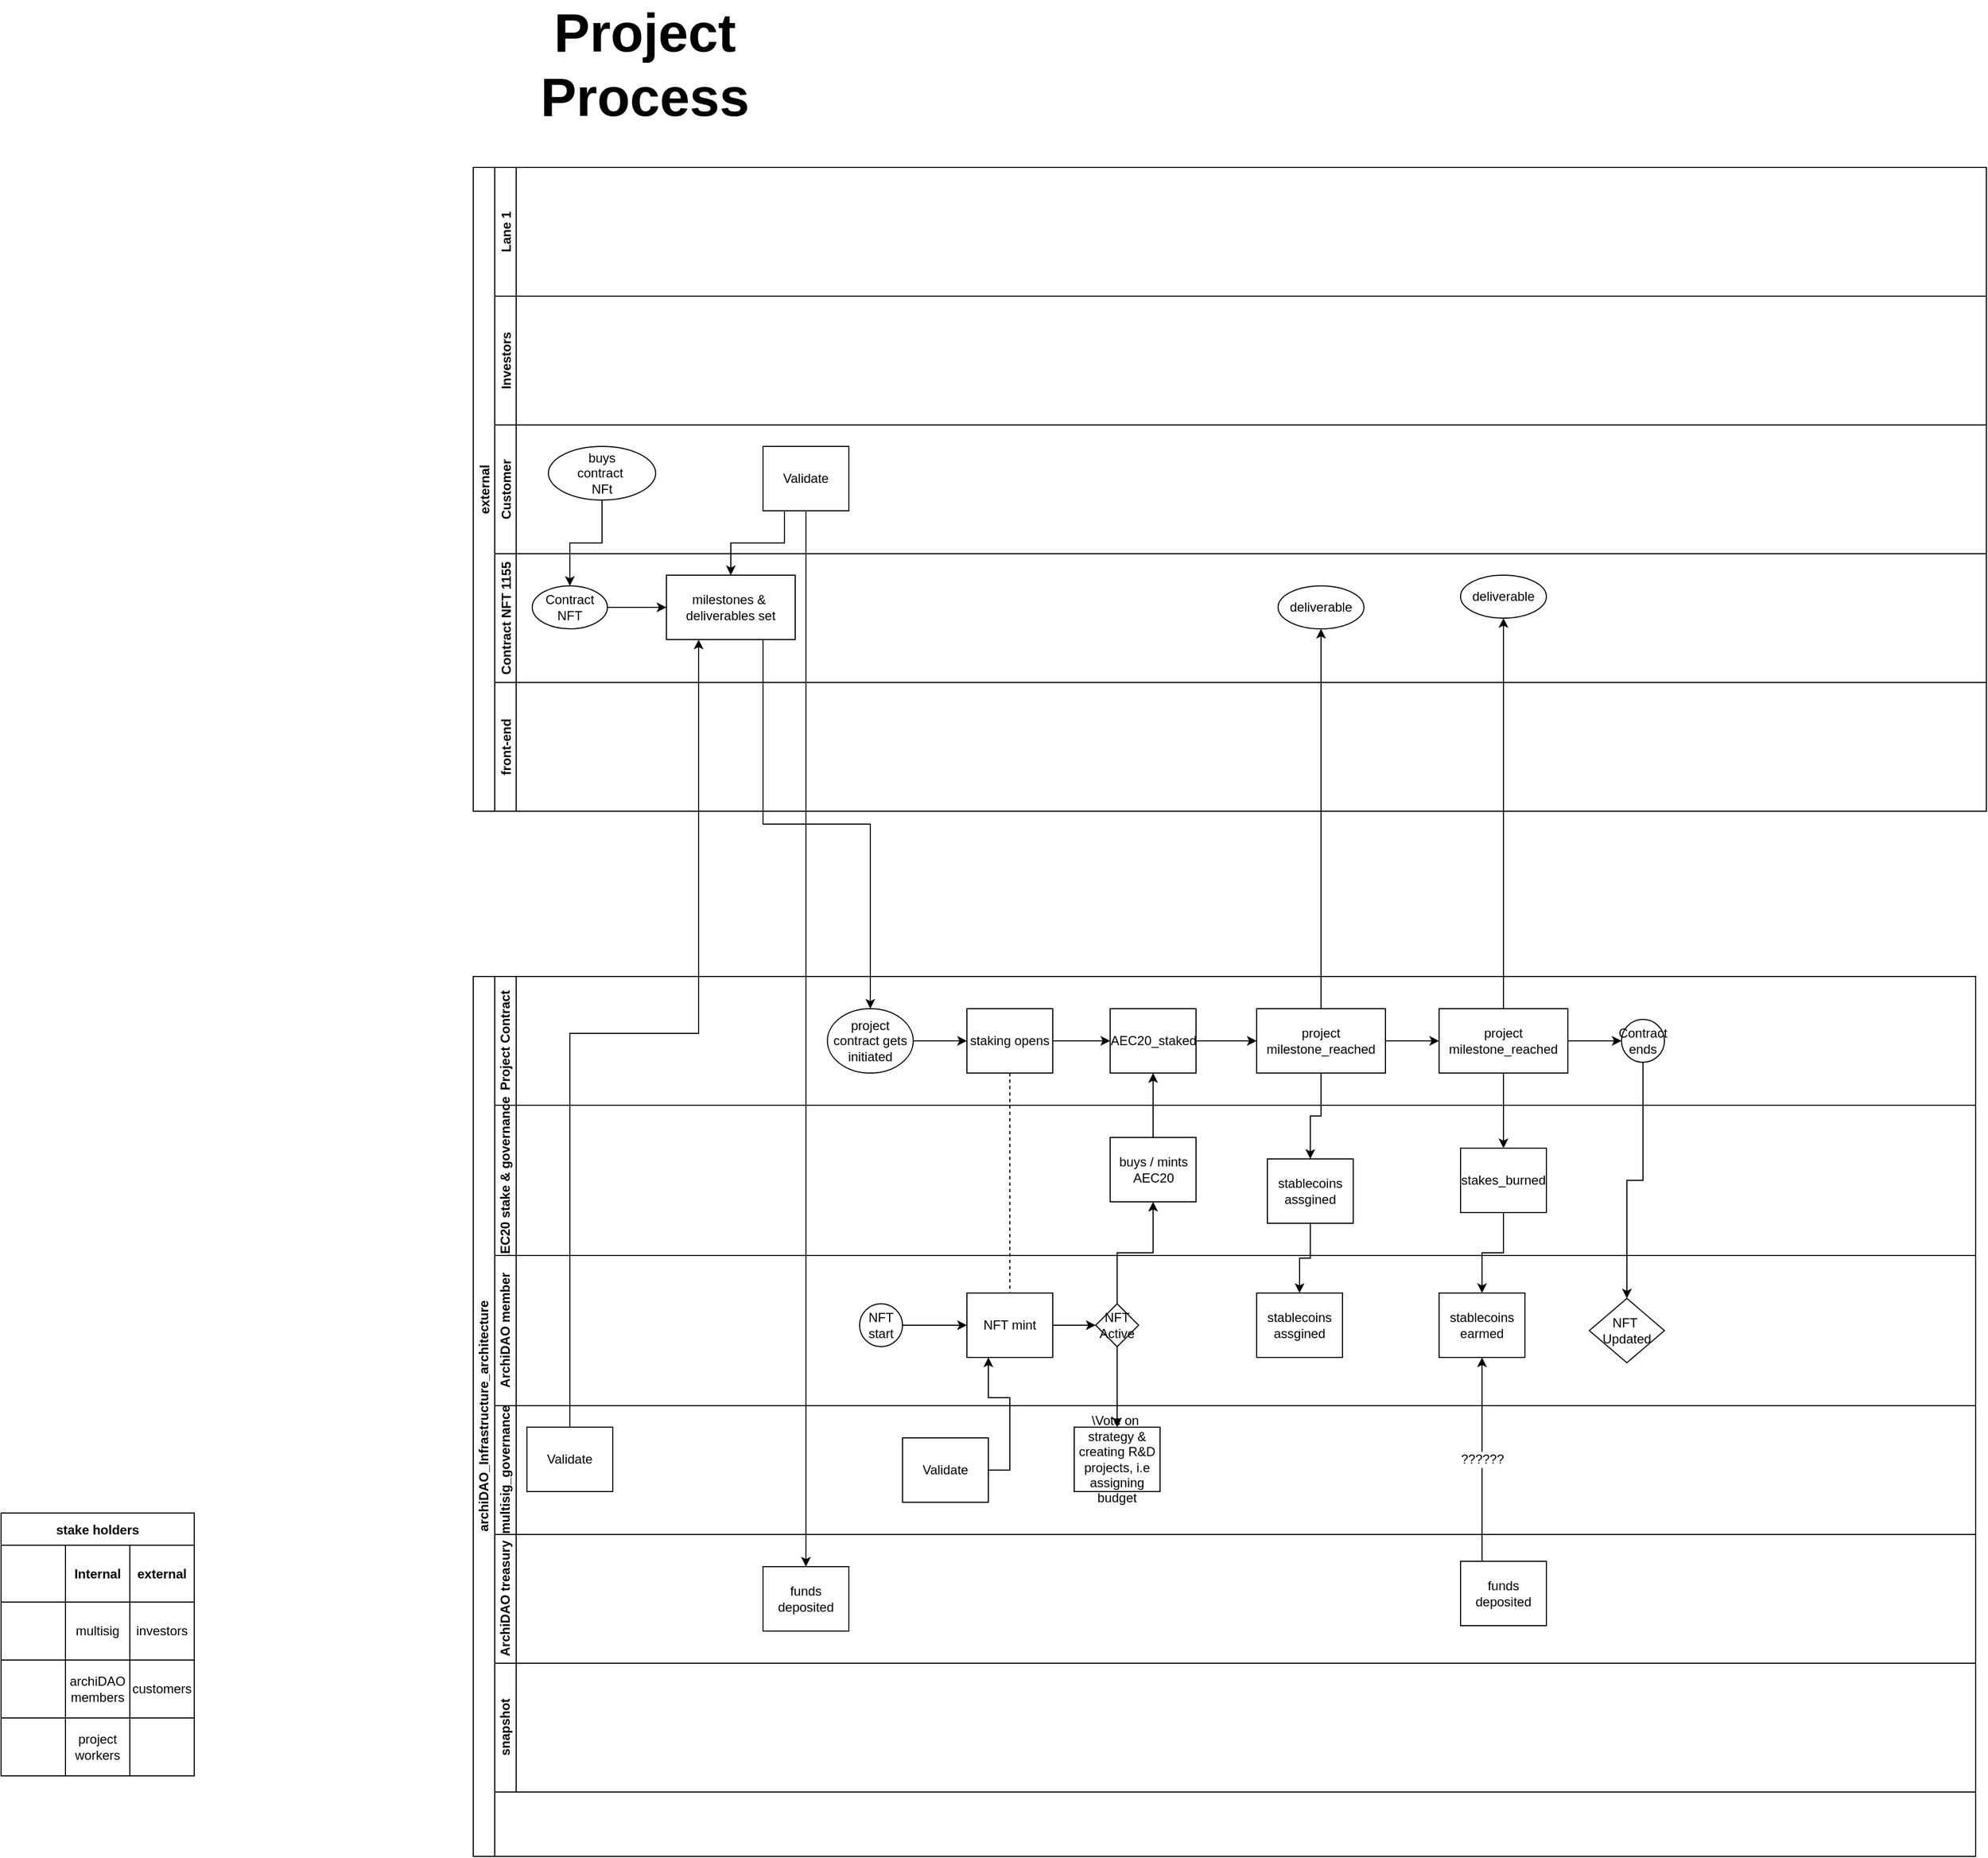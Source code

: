 <mxfile version="17.2.6" type="github">
  <diagram id="prtHgNgQTEPvFCAcTncT" name="Page-1">
    <mxGraphModel dx="2992" dy="2339" grid="1" gridSize="10" guides="1" tooltips="1" connect="1" arrows="1" fold="1" page="1" pageScale="1" pageWidth="827" pageHeight="1169" math="0" shadow="0">
      <root>
        <mxCell id="0" />
        <mxCell id="1" parent="0" />
        <mxCell id="dNxyNK7c78bLwvsdeMH5-19" value="archiDAO_Infrastructure_architecture" style="swimlane;html=1;childLayout=stackLayout;resizeParent=1;resizeParentMax=0;horizontal=0;startSize=20;horizontalStack=0;" parent="1" vertex="1">
          <mxGeometry x="-90" y="170" width="1400" height="820" as="geometry" />
        </mxCell>
        <mxCell id="dNxyNK7c78bLwvsdeMH5-27" value="" style="edgeStyle=orthogonalEdgeStyle;rounded=0;orthogonalLoop=1;jettySize=auto;html=1;dashed=1;endArrow=none;endFill=0;" parent="dNxyNK7c78bLwvsdeMH5-19" source="dNxyNK7c78bLwvsdeMH5-24" target="dNxyNK7c78bLwvsdeMH5-26" edge="1">
          <mxGeometry relative="1" as="geometry" />
        </mxCell>
        <mxCell id="dNxyNK7c78bLwvsdeMH5-35" style="edgeStyle=orthogonalEdgeStyle;rounded=0;orthogonalLoop=1;jettySize=auto;html=1;endArrow=classic;endFill=1;" parent="dNxyNK7c78bLwvsdeMH5-19" source="dNxyNK7c78bLwvsdeMH5-28" target="dNxyNK7c78bLwvsdeMH5-34" edge="1">
          <mxGeometry relative="1" as="geometry" />
        </mxCell>
        <mxCell id="dNxyNK7c78bLwvsdeMH5-20" value="Project Contract" style="swimlane;html=1;startSize=20;horizontal=0;" parent="dNxyNK7c78bLwvsdeMH5-19" vertex="1">
          <mxGeometry x="20" width="1380" height="120" as="geometry">
            <mxRectangle x="20" width="504" height="20" as="alternateBounds" />
          </mxGeometry>
        </mxCell>
        <mxCell id="dNxyNK7c78bLwvsdeMH5-25" value="" style="edgeStyle=orthogonalEdgeStyle;rounded=0;orthogonalLoop=1;jettySize=auto;html=1;" parent="dNxyNK7c78bLwvsdeMH5-20" source="dNxyNK7c78bLwvsdeMH5-23" target="dNxyNK7c78bLwvsdeMH5-24" edge="1">
          <mxGeometry relative="1" as="geometry" />
        </mxCell>
        <mxCell id="dNxyNK7c78bLwvsdeMH5-23" value="project contract gets initiated" style="ellipse;whiteSpace=wrap;html=1;" parent="dNxyNK7c78bLwvsdeMH5-20" vertex="1">
          <mxGeometry x="310" y="30" width="80" height="60" as="geometry" />
        </mxCell>
        <mxCell id="s07LqPvWrJtK-q0oX7jB-52" style="edgeStyle=orthogonalEdgeStyle;rounded=0;orthogonalLoop=1;jettySize=auto;html=1;exitX=1;exitY=0.5;exitDx=0;exitDy=0;entryX=0;entryY=0.5;entryDx=0;entryDy=0;" edge="1" parent="dNxyNK7c78bLwvsdeMH5-20" source="dNxyNK7c78bLwvsdeMH5-24" target="dNxyNK7c78bLwvsdeMH5-30">
          <mxGeometry relative="1" as="geometry" />
        </mxCell>
        <mxCell id="dNxyNK7c78bLwvsdeMH5-24" value="staking opens" style="rounded=0;whiteSpace=wrap;html=1;fontFamily=Helvetica;fontSize=12;fontColor=#000000;align=center;" parent="dNxyNK7c78bLwvsdeMH5-20" vertex="1">
          <mxGeometry x="440" y="30" width="80" height="60" as="geometry" />
        </mxCell>
        <mxCell id="dNxyNK7c78bLwvsdeMH5-30" value="AEC20_staked" style="rounded=0;whiteSpace=wrap;html=1;fontFamily=Helvetica;fontSize=12;fontColor=#000000;align=center;" parent="dNxyNK7c78bLwvsdeMH5-20" vertex="1">
          <mxGeometry x="573.5" y="30" width="80" height="60" as="geometry" />
        </mxCell>
        <mxCell id="s07LqPvWrJtK-q0oX7jB-57" style="edgeStyle=orthogonalEdgeStyle;rounded=0;orthogonalLoop=1;jettySize=auto;html=1;exitX=1;exitY=0.5;exitDx=0;exitDy=0;entryX=0;entryY=0.5;entryDx=0;entryDy=0;" edge="1" parent="dNxyNK7c78bLwvsdeMH5-20" source="s07LqPvWrJtK-q0oX7jB-53" target="s07LqPvWrJtK-q0oX7jB-56">
          <mxGeometry relative="1" as="geometry" />
        </mxCell>
        <mxCell id="s07LqPvWrJtK-q0oX7jB-53" value="project milestone_reached" style="rounded=0;whiteSpace=wrap;html=1;fontFamily=Helvetica;fontSize=12;fontColor=#000000;align=center;" vertex="1" parent="dNxyNK7c78bLwvsdeMH5-20">
          <mxGeometry x="710" y="30" width="120" height="60" as="geometry" />
        </mxCell>
        <mxCell id="dNxyNK7c78bLwvsdeMH5-33" value="" style="edgeStyle=orthogonalEdgeStyle;rounded=0;orthogonalLoop=1;jettySize=auto;html=1;endArrow=classic;endFill=1;entryX=0;entryY=0.5;entryDx=0;entryDy=0;" parent="dNxyNK7c78bLwvsdeMH5-20" source="dNxyNK7c78bLwvsdeMH5-30" target="s07LqPvWrJtK-q0oX7jB-53" edge="1">
          <mxGeometry relative="1" as="geometry">
            <mxPoint x="370" y="60" as="targetPoint" />
          </mxGeometry>
        </mxCell>
        <mxCell id="dNxyNK7c78bLwvsdeMH5-32" value="Contract ends" style="ellipse;whiteSpace=wrap;html=1;" parent="dNxyNK7c78bLwvsdeMH5-20" vertex="1">
          <mxGeometry x="1050" y="40" width="40" height="40" as="geometry" />
        </mxCell>
        <mxCell id="s07LqPvWrJtK-q0oX7jB-72" style="edgeStyle=orthogonalEdgeStyle;rounded=0;orthogonalLoop=1;jettySize=auto;html=1;exitX=1;exitY=0.5;exitDx=0;exitDy=0;entryX=0;entryY=0.5;entryDx=0;entryDy=0;" edge="1" parent="dNxyNK7c78bLwvsdeMH5-20" source="s07LqPvWrJtK-q0oX7jB-56" target="dNxyNK7c78bLwvsdeMH5-32">
          <mxGeometry relative="1" as="geometry" />
        </mxCell>
        <mxCell id="s07LqPvWrJtK-q0oX7jB-56" value="project milestone_reached" style="rounded=0;whiteSpace=wrap;html=1;fontFamily=Helvetica;fontSize=12;fontColor=#000000;align=center;" vertex="1" parent="dNxyNK7c78bLwvsdeMH5-20">
          <mxGeometry x="880" y="30" width="120" height="60" as="geometry" />
        </mxCell>
        <mxCell id="s07LqPvWrJtK-q0oX7jB-44" value="AEC20 stake &amp;amp; governance" style="swimlane;html=1;startSize=20;horizontal=0;" vertex="1" parent="dNxyNK7c78bLwvsdeMH5-19">
          <mxGeometry x="20" y="120" width="1380" height="140" as="geometry" />
        </mxCell>
        <mxCell id="s07LqPvWrJtK-q0oX7jB-50" value="buys / mints&lt;br&gt;AEC20" style="rounded=0;whiteSpace=wrap;html=1;fontFamily=Helvetica;fontSize=12;fontColor=#000000;align=center;" vertex="1" parent="s07LqPvWrJtK-q0oX7jB-44">
          <mxGeometry x="573.5" y="30" width="80" height="60" as="geometry" />
        </mxCell>
        <mxCell id="s07LqPvWrJtK-q0oX7jB-59" value="stablecoins assgined" style="rounded=0;whiteSpace=wrap;html=1;fontFamily=Helvetica;fontSize=12;fontColor=#000000;align=center;" vertex="1" parent="s07LqPvWrJtK-q0oX7jB-44">
          <mxGeometry x="720" y="50" width="80" height="60" as="geometry" />
        </mxCell>
        <mxCell id="s07LqPvWrJtK-q0oX7jB-63" value="stakes_burned" style="rounded=0;whiteSpace=wrap;html=1;fontFamily=Helvetica;fontSize=12;fontColor=#000000;align=center;" vertex="1" parent="s07LqPvWrJtK-q0oX7jB-44">
          <mxGeometry x="900" y="40" width="80" height="60" as="geometry" />
        </mxCell>
        <mxCell id="dNxyNK7c78bLwvsdeMH5-21" value="ArchiDAO member" style="swimlane;html=1;startSize=20;horizontal=0;" parent="dNxyNK7c78bLwvsdeMH5-19" vertex="1">
          <mxGeometry x="20" y="260" width="1380" height="140" as="geometry" />
        </mxCell>
        <mxCell id="dNxyNK7c78bLwvsdeMH5-29" value="" style="edgeStyle=orthogonalEdgeStyle;rounded=0;orthogonalLoop=1;jettySize=auto;html=1;endArrow=classic;endFill=1;" parent="dNxyNK7c78bLwvsdeMH5-21" source="dNxyNK7c78bLwvsdeMH5-26" target="dNxyNK7c78bLwvsdeMH5-28" edge="1">
          <mxGeometry relative="1" as="geometry" />
        </mxCell>
        <mxCell id="dNxyNK7c78bLwvsdeMH5-26" value="NFT mint" style="rounded=0;whiteSpace=wrap;html=1;fontFamily=Helvetica;fontSize=12;fontColor=#000000;align=center;" parent="dNxyNK7c78bLwvsdeMH5-21" vertex="1">
          <mxGeometry x="440" y="35" width="80" height="60" as="geometry" />
        </mxCell>
        <mxCell id="dNxyNK7c78bLwvsdeMH5-28" value="NFT Active" style="rhombus;whiteSpace=wrap;html=1;fontFamily=Helvetica;fontSize=12;fontColor=#000000;align=center;" parent="dNxyNK7c78bLwvsdeMH5-21" vertex="1">
          <mxGeometry x="560" y="45" width="40" height="40" as="geometry" />
        </mxCell>
        <mxCell id="s07LqPvWrJtK-q0oX7jB-99" style="edgeStyle=orthogonalEdgeStyle;rounded=0;orthogonalLoop=1;jettySize=auto;html=1;exitX=1;exitY=0.5;exitDx=0;exitDy=0;entryX=0;entryY=0.5;entryDx=0;entryDy=0;" edge="1" parent="dNxyNK7c78bLwvsdeMH5-21" source="s07LqPvWrJtK-q0oX7jB-41" target="dNxyNK7c78bLwvsdeMH5-26">
          <mxGeometry relative="1" as="geometry" />
        </mxCell>
        <mxCell id="s07LqPvWrJtK-q0oX7jB-41" value="NFT start" style="ellipse;whiteSpace=wrap;html=1;" vertex="1" parent="dNxyNK7c78bLwvsdeMH5-21">
          <mxGeometry x="340" y="45" width="40" height="40" as="geometry" />
        </mxCell>
        <mxCell id="s07LqPvWrJtK-q0oX7jB-61" value="stablecoins assgined" style="rounded=0;whiteSpace=wrap;html=1;fontFamily=Helvetica;fontSize=12;fontColor=#000000;align=center;" vertex="1" parent="dNxyNK7c78bLwvsdeMH5-21">
          <mxGeometry x="710" y="35" width="80" height="60" as="geometry" />
        </mxCell>
        <mxCell id="s07LqPvWrJtK-q0oX7jB-65" value="stablecoins earmed" style="rounded=0;whiteSpace=wrap;html=1;fontFamily=Helvetica;fontSize=12;fontColor=#000000;align=center;" vertex="1" parent="dNxyNK7c78bLwvsdeMH5-21">
          <mxGeometry x="880" y="35" width="80" height="60" as="geometry" />
        </mxCell>
        <mxCell id="s07LqPvWrJtK-q0oX7jB-73" value="NFT&amp;nbsp;&lt;br&gt;Updated" style="rhombus;whiteSpace=wrap;html=1;fontFamily=Helvetica;fontSize=12;fontColor=#000000;align=center;" vertex="1" parent="dNxyNK7c78bLwvsdeMH5-21">
          <mxGeometry x="1020" y="40" width="70" height="60" as="geometry" />
        </mxCell>
        <mxCell id="dNxyNK7c78bLwvsdeMH5-22" value="multisig_governance" style="swimlane;html=1;startSize=20;horizontal=0;" parent="dNxyNK7c78bLwvsdeMH5-19" vertex="1">
          <mxGeometry x="20" y="400" width="1380" height="120" as="geometry">
            <mxRectangle x="20" y="240" width="430" height="20" as="alternateBounds" />
          </mxGeometry>
        </mxCell>
        <mxCell id="dNxyNK7c78bLwvsdeMH5-34" value="\Vote on&amp;nbsp;&lt;br&gt;strategy &amp;amp; creating R&amp;amp;D projects, i.e assigning budget" style="rounded=0;whiteSpace=wrap;html=1;fontFamily=Helvetica;fontSize=12;fontColor=#000000;align=center;" parent="dNxyNK7c78bLwvsdeMH5-22" vertex="1">
          <mxGeometry x="540" y="20" width="80" height="60" as="geometry" />
        </mxCell>
        <mxCell id="s07LqPvWrJtK-q0oX7jB-42" value="Validate" style="rounded=0;whiteSpace=wrap;html=1;fontFamily=Helvetica;fontSize=12;fontColor=#000000;align=center;" vertex="1" parent="dNxyNK7c78bLwvsdeMH5-22">
          <mxGeometry x="380" y="30" width="80" height="60" as="geometry" />
        </mxCell>
        <mxCell id="s07LqPvWrJtK-q0oX7jB-96" value="Validate" style="rounded=0;whiteSpace=wrap;html=1;fontFamily=Helvetica;fontSize=12;fontColor=#000000;align=center;" vertex="1" parent="dNxyNK7c78bLwvsdeMH5-22">
          <mxGeometry x="30" y="20" width="80" height="60" as="geometry" />
        </mxCell>
        <mxCell id="s07LqPvWrJtK-q0oX7jB-39" value="ArchiDAO treasury" style="swimlane;html=1;startSize=20;horizontal=0;" vertex="1" parent="dNxyNK7c78bLwvsdeMH5-19">
          <mxGeometry x="20" y="520" width="1380" height="120" as="geometry">
            <mxRectangle x="20" y="240" width="430" height="20" as="alternateBounds" />
          </mxGeometry>
        </mxCell>
        <mxCell id="s07LqPvWrJtK-q0oX7jB-105" value="funds deposited" style="rounded=0;whiteSpace=wrap;html=1;fontFamily=Helvetica;fontSize=12;fontColor=#000000;align=center;" vertex="1" parent="s07LqPvWrJtK-q0oX7jB-39">
          <mxGeometry x="250" y="30" width="80" height="60" as="geometry" />
        </mxCell>
        <mxCell id="s07LqPvWrJtK-q0oX7jB-111" value="funds deposited" style="rounded=0;whiteSpace=wrap;html=1;fontFamily=Helvetica;fontSize=12;fontColor=#000000;align=center;" vertex="1" parent="s07LqPvWrJtK-q0oX7jB-39">
          <mxGeometry x="900" y="25" width="80" height="60" as="geometry" />
        </mxCell>
        <mxCell id="s07LqPvWrJtK-q0oX7jB-113" value="snapshot" style="swimlane;html=1;startSize=20;horizontal=0;" vertex="1" parent="dNxyNK7c78bLwvsdeMH5-19">
          <mxGeometry x="20" y="640" width="1380" height="120" as="geometry">
            <mxRectangle x="20" y="240" width="430" height="20" as="alternateBounds" />
          </mxGeometry>
        </mxCell>
        <mxCell id="s07LqPvWrJtK-q0oX7jB-43" style="edgeStyle=orthogonalEdgeStyle;rounded=0;orthogonalLoop=1;jettySize=auto;html=1;exitX=1;exitY=0.5;exitDx=0;exitDy=0;entryX=0.25;entryY=1;entryDx=0;entryDy=0;" edge="1" parent="dNxyNK7c78bLwvsdeMH5-19" source="s07LqPvWrJtK-q0oX7jB-42" target="dNxyNK7c78bLwvsdeMH5-26">
          <mxGeometry relative="1" as="geometry" />
        </mxCell>
        <mxCell id="s07LqPvWrJtK-q0oX7jB-48" value="" style="rounded=0;whiteSpace=wrap;html=1;fontFamily=Helvetica;fontSize=12;fontColor=#000000;align=center;" vertex="1" parent="dNxyNK7c78bLwvsdeMH5-19">
          <mxGeometry x="20" y="760" width="1380" height="60" as="geometry" />
        </mxCell>
        <mxCell id="s07LqPvWrJtK-q0oX7jB-51" style="edgeStyle=orthogonalEdgeStyle;rounded=0;orthogonalLoop=1;jettySize=auto;html=1;exitX=0.5;exitY=0;exitDx=0;exitDy=0;entryX=0.5;entryY=1;entryDx=0;entryDy=0;" edge="1" parent="dNxyNK7c78bLwvsdeMH5-19" source="s07LqPvWrJtK-q0oX7jB-50" target="dNxyNK7c78bLwvsdeMH5-30">
          <mxGeometry relative="1" as="geometry" />
        </mxCell>
        <mxCell id="s07LqPvWrJtK-q0oX7jB-54" style="edgeStyle=orthogonalEdgeStyle;rounded=0;orthogonalLoop=1;jettySize=auto;html=1;exitX=0.5;exitY=1;exitDx=0;exitDy=0;entryX=0.5;entryY=0;entryDx=0;entryDy=0;" edge="1" parent="dNxyNK7c78bLwvsdeMH5-19" source="s07LqPvWrJtK-q0oX7jB-53" target="s07LqPvWrJtK-q0oX7jB-59">
          <mxGeometry relative="1" as="geometry">
            <mxPoint x="475" y="275" as="targetPoint" />
          </mxGeometry>
        </mxCell>
        <mxCell id="s07LqPvWrJtK-q0oX7jB-62" style="edgeStyle=orthogonalEdgeStyle;rounded=0;orthogonalLoop=1;jettySize=auto;html=1;exitX=0.5;exitY=1;exitDx=0;exitDy=0;" edge="1" parent="dNxyNK7c78bLwvsdeMH5-19" source="s07LqPvWrJtK-q0oX7jB-59" target="s07LqPvWrJtK-q0oX7jB-61">
          <mxGeometry relative="1" as="geometry" />
        </mxCell>
        <mxCell id="s07LqPvWrJtK-q0oX7jB-64" style="edgeStyle=orthogonalEdgeStyle;rounded=0;orthogonalLoop=1;jettySize=auto;html=1;exitX=0.5;exitY=1;exitDx=0;exitDy=0;" edge="1" parent="dNxyNK7c78bLwvsdeMH5-19" source="s07LqPvWrJtK-q0oX7jB-56" target="s07LqPvWrJtK-q0oX7jB-63">
          <mxGeometry relative="1" as="geometry" />
        </mxCell>
        <mxCell id="s07LqPvWrJtK-q0oX7jB-66" style="edgeStyle=orthogonalEdgeStyle;rounded=0;orthogonalLoop=1;jettySize=auto;html=1;exitX=0.5;exitY=1;exitDx=0;exitDy=0;entryX=0.5;entryY=0;entryDx=0;entryDy=0;" edge="1" parent="dNxyNK7c78bLwvsdeMH5-19" source="s07LqPvWrJtK-q0oX7jB-63" target="s07LqPvWrJtK-q0oX7jB-65">
          <mxGeometry relative="1" as="geometry" />
        </mxCell>
        <mxCell id="s07LqPvWrJtK-q0oX7jB-74" style="edgeStyle=orthogonalEdgeStyle;rounded=0;orthogonalLoop=1;jettySize=auto;html=1;exitX=0.5;exitY=1;exitDx=0;exitDy=0;entryX=0.5;entryY=0;entryDx=0;entryDy=0;" edge="1" parent="dNxyNK7c78bLwvsdeMH5-19" source="dNxyNK7c78bLwvsdeMH5-32" target="s07LqPvWrJtK-q0oX7jB-73">
          <mxGeometry relative="1" as="geometry" />
        </mxCell>
        <mxCell id="s07LqPvWrJtK-q0oX7jB-75" style="edgeStyle=orthogonalEdgeStyle;rounded=0;orthogonalLoop=1;jettySize=auto;html=1;exitX=0.5;exitY=0;exitDx=0;exitDy=0;entryX=0.5;entryY=1;entryDx=0;entryDy=0;" edge="1" parent="dNxyNK7c78bLwvsdeMH5-19" source="dNxyNK7c78bLwvsdeMH5-28" target="s07LqPvWrJtK-q0oX7jB-50">
          <mxGeometry relative="1" as="geometry" />
        </mxCell>
        <mxCell id="s07LqPvWrJtK-q0oX7jB-112" value="??????&lt;br&gt;" style="edgeStyle=orthogonalEdgeStyle;rounded=0;orthogonalLoop=1;jettySize=auto;html=1;exitX=0.25;exitY=0;exitDx=0;exitDy=0;entryX=0.5;entryY=1;entryDx=0;entryDy=0;fontSize=12;" edge="1" parent="dNxyNK7c78bLwvsdeMH5-19" source="s07LqPvWrJtK-q0oX7jB-111" target="s07LqPvWrJtK-q0oX7jB-65">
          <mxGeometry relative="1" as="geometry" />
        </mxCell>
        <mxCell id="s07LqPvWrJtK-q0oX7jB-8" value="stake holders" style="shape=table;startSize=30;container=1;collapsible=0;childLayout=tableLayout;fontStyle=1;align=center;strokeWidth=1;" vertex="1" parent="1">
          <mxGeometry x="-530" y="670" width="180" height="245" as="geometry" />
        </mxCell>
        <mxCell id="s07LqPvWrJtK-q0oX7jB-9" value="" style="shape=tableRow;horizontal=0;startSize=0;swimlaneHead=0;swimlaneBody=0;top=0;left=0;bottom=0;right=0;collapsible=0;dropTarget=0;fillColor=none;points=[[0,0.5],[1,0.5]];portConstraint=eastwest;" vertex="1" parent="s07LqPvWrJtK-q0oX7jB-8">
          <mxGeometry y="30" width="180" height="53" as="geometry" />
        </mxCell>
        <mxCell id="s07LqPvWrJtK-q0oX7jB-10" value="" style="shape=partialRectangle;html=1;whiteSpace=wrap;connectable=0;fillColor=none;top=0;left=0;bottom=0;right=0;overflow=hidden;" vertex="1" parent="s07LqPvWrJtK-q0oX7jB-9">
          <mxGeometry width="60" height="53" as="geometry">
            <mxRectangle width="60" height="53" as="alternateBounds" />
          </mxGeometry>
        </mxCell>
        <mxCell id="s07LqPvWrJtK-q0oX7jB-11" value="&lt;b&gt;Internal&lt;/b&gt;" style="shape=partialRectangle;html=1;whiteSpace=wrap;connectable=0;fillColor=none;top=0;left=0;bottom=0;right=0;overflow=hidden;" vertex="1" parent="s07LqPvWrJtK-q0oX7jB-9">
          <mxGeometry x="60" width="60" height="53" as="geometry">
            <mxRectangle width="60" height="53" as="alternateBounds" />
          </mxGeometry>
        </mxCell>
        <mxCell id="s07LqPvWrJtK-q0oX7jB-12" value="&lt;b&gt;external&lt;/b&gt;" style="shape=partialRectangle;html=1;whiteSpace=wrap;connectable=0;fillColor=none;top=0;left=0;bottom=0;right=0;overflow=hidden;" vertex="1" parent="s07LqPvWrJtK-q0oX7jB-9">
          <mxGeometry x="120" width="60" height="53" as="geometry">
            <mxRectangle width="60" height="53" as="alternateBounds" />
          </mxGeometry>
        </mxCell>
        <mxCell id="s07LqPvWrJtK-q0oX7jB-13" value="" style="shape=tableRow;horizontal=0;startSize=0;swimlaneHead=0;swimlaneBody=0;top=0;left=0;bottom=0;right=0;collapsible=0;dropTarget=0;fillColor=none;points=[[0,0.5],[1,0.5]];portConstraint=eastwest;" vertex="1" parent="s07LqPvWrJtK-q0oX7jB-8">
          <mxGeometry y="83" width="180" height="54" as="geometry" />
        </mxCell>
        <mxCell id="s07LqPvWrJtK-q0oX7jB-14" value="" style="shape=partialRectangle;html=1;whiteSpace=wrap;connectable=0;fillColor=none;top=0;left=0;bottom=0;right=0;overflow=hidden;" vertex="1" parent="s07LqPvWrJtK-q0oX7jB-13">
          <mxGeometry width="60" height="54" as="geometry">
            <mxRectangle width="60" height="54" as="alternateBounds" />
          </mxGeometry>
        </mxCell>
        <mxCell id="s07LqPvWrJtK-q0oX7jB-15" value="multisig" style="shape=partialRectangle;html=1;whiteSpace=wrap;connectable=0;fillColor=none;top=0;left=0;bottom=0;right=0;overflow=hidden;" vertex="1" parent="s07LqPvWrJtK-q0oX7jB-13">
          <mxGeometry x="60" width="60" height="54" as="geometry">
            <mxRectangle width="60" height="54" as="alternateBounds" />
          </mxGeometry>
        </mxCell>
        <mxCell id="s07LqPvWrJtK-q0oX7jB-16" value="investors" style="shape=partialRectangle;html=1;whiteSpace=wrap;connectable=0;fillColor=none;top=0;left=0;bottom=0;right=0;overflow=hidden;" vertex="1" parent="s07LqPvWrJtK-q0oX7jB-13">
          <mxGeometry x="120" width="60" height="54" as="geometry">
            <mxRectangle width="60" height="54" as="alternateBounds" />
          </mxGeometry>
        </mxCell>
        <mxCell id="s07LqPvWrJtK-q0oX7jB-25" style="shape=tableRow;horizontal=0;startSize=0;swimlaneHead=0;swimlaneBody=0;top=0;left=0;bottom=0;right=0;collapsible=0;dropTarget=0;fillColor=none;points=[[0,0.5],[1,0.5]];portConstraint=eastwest;" vertex="1" parent="s07LqPvWrJtK-q0oX7jB-8">
          <mxGeometry y="137" width="180" height="54" as="geometry" />
        </mxCell>
        <mxCell id="s07LqPvWrJtK-q0oX7jB-26" style="shape=partialRectangle;html=1;whiteSpace=wrap;connectable=0;fillColor=none;top=0;left=0;bottom=0;right=0;overflow=hidden;" vertex="1" parent="s07LqPvWrJtK-q0oX7jB-25">
          <mxGeometry width="60" height="54" as="geometry">
            <mxRectangle width="60" height="54" as="alternateBounds" />
          </mxGeometry>
        </mxCell>
        <mxCell id="s07LqPvWrJtK-q0oX7jB-27" value="archiDAO members" style="shape=partialRectangle;html=1;whiteSpace=wrap;connectable=0;fillColor=none;top=0;left=0;bottom=0;right=0;overflow=hidden;" vertex="1" parent="s07LqPvWrJtK-q0oX7jB-25">
          <mxGeometry x="60" width="60" height="54" as="geometry">
            <mxRectangle width="60" height="54" as="alternateBounds" />
          </mxGeometry>
        </mxCell>
        <mxCell id="s07LqPvWrJtK-q0oX7jB-28" value="customers" style="shape=partialRectangle;html=1;whiteSpace=wrap;connectable=0;fillColor=none;top=0;left=0;bottom=0;right=0;overflow=hidden;" vertex="1" parent="s07LqPvWrJtK-q0oX7jB-25">
          <mxGeometry x="120" width="60" height="54" as="geometry">
            <mxRectangle width="60" height="54" as="alternateBounds" />
          </mxGeometry>
        </mxCell>
        <mxCell id="s07LqPvWrJtK-q0oX7jB-29" style="shape=tableRow;horizontal=0;startSize=0;swimlaneHead=0;swimlaneBody=0;top=0;left=0;bottom=0;right=0;collapsible=0;dropTarget=0;fillColor=none;points=[[0,0.5],[1,0.5]];portConstraint=eastwest;" vertex="1" parent="s07LqPvWrJtK-q0oX7jB-8">
          <mxGeometry y="191" width="180" height="54" as="geometry" />
        </mxCell>
        <mxCell id="s07LqPvWrJtK-q0oX7jB-30" style="shape=partialRectangle;html=1;whiteSpace=wrap;connectable=0;fillColor=none;top=0;left=0;bottom=0;right=0;overflow=hidden;" vertex="1" parent="s07LqPvWrJtK-q0oX7jB-29">
          <mxGeometry width="60" height="54" as="geometry">
            <mxRectangle width="60" height="54" as="alternateBounds" />
          </mxGeometry>
        </mxCell>
        <mxCell id="s07LqPvWrJtK-q0oX7jB-31" value="project workers" style="shape=partialRectangle;html=1;whiteSpace=wrap;connectable=0;fillColor=none;top=0;left=0;bottom=0;right=0;overflow=hidden;" vertex="1" parent="s07LqPvWrJtK-q0oX7jB-29">
          <mxGeometry x="60" width="60" height="54" as="geometry">
            <mxRectangle width="60" height="54" as="alternateBounds" />
          </mxGeometry>
        </mxCell>
        <mxCell id="s07LqPvWrJtK-q0oX7jB-32" style="shape=partialRectangle;html=1;whiteSpace=wrap;connectable=0;fillColor=none;top=0;left=0;bottom=0;right=0;overflow=hidden;" vertex="1" parent="s07LqPvWrJtK-q0oX7jB-29">
          <mxGeometry x="120" width="60" height="54" as="geometry">
            <mxRectangle width="60" height="54" as="alternateBounds" />
          </mxGeometry>
        </mxCell>
        <mxCell id="s07LqPvWrJtK-q0oX7jB-33" value="external" style="swimlane;childLayout=stackLayout;resizeParent=1;resizeParentMax=0;horizontal=0;startSize=20;horizontalStack=0;strokeWidth=1;" vertex="1" parent="1">
          <mxGeometry x="-90" y="-584" width="1410" height="600" as="geometry" />
        </mxCell>
        <mxCell id="s07LqPvWrJtK-q0oX7jB-34" value="Lane 1" style="swimlane;startSize=20;horizontal=0;strokeWidth=1;" vertex="1" parent="s07LqPvWrJtK-q0oX7jB-33">
          <mxGeometry x="20" width="1390" height="120" as="geometry" />
        </mxCell>
        <mxCell id="s07LqPvWrJtK-q0oX7jB-37" value="Investors" style="swimlane;startSize=20;horizontal=0;strokeWidth=1;" vertex="1" parent="s07LqPvWrJtK-q0oX7jB-33">
          <mxGeometry x="20" y="120" width="1390" height="120" as="geometry" />
        </mxCell>
        <mxCell id="s07LqPvWrJtK-q0oX7jB-35" value="Customer" style="swimlane;startSize=20;horizontal=0;strokeWidth=1;" vertex="1" parent="s07LqPvWrJtK-q0oX7jB-33">
          <mxGeometry x="20" y="240" width="1390" height="120" as="geometry" />
        </mxCell>
        <mxCell id="s07LqPvWrJtK-q0oX7jB-46" value="buys&lt;br&gt;contract&amp;nbsp;&lt;br&gt;NFt" style="ellipse;whiteSpace=wrap;html=1;" vertex="1" parent="s07LqPvWrJtK-q0oX7jB-35">
          <mxGeometry x="50" y="20" width="100" height="50" as="geometry" />
        </mxCell>
        <mxCell id="s07LqPvWrJtK-q0oX7jB-107" value="Validate" style="rounded=0;whiteSpace=wrap;html=1;fontFamily=Helvetica;fontSize=12;fontColor=#000000;align=center;" vertex="1" parent="s07LqPvWrJtK-q0oX7jB-35">
          <mxGeometry x="250" y="20" width="80" height="60" as="geometry" />
        </mxCell>
        <mxCell id="s07LqPvWrJtK-q0oX7jB-76" value="Contract NFT 1155" style="swimlane;startSize=20;horizontal=0;strokeWidth=1;" vertex="1" parent="s07LqPvWrJtK-q0oX7jB-33">
          <mxGeometry x="20" y="360" width="1390" height="120" as="geometry" />
        </mxCell>
        <mxCell id="s07LqPvWrJtK-q0oX7jB-80" style="edgeStyle=orthogonalEdgeStyle;rounded=0;orthogonalLoop=1;jettySize=auto;html=1;exitX=1;exitY=0.5;exitDx=0;exitDy=0;entryX=0;entryY=0.5;entryDx=0;entryDy=0;" edge="1" parent="s07LqPvWrJtK-q0oX7jB-76" source="s07LqPvWrJtK-q0oX7jB-77" target="s07LqPvWrJtK-q0oX7jB-79">
          <mxGeometry relative="1" as="geometry" />
        </mxCell>
        <mxCell id="s07LqPvWrJtK-q0oX7jB-77" value="Contract NFT" style="ellipse;whiteSpace=wrap;html=1;" vertex="1" parent="s07LqPvWrJtK-q0oX7jB-76">
          <mxGeometry x="35" y="30" width="70" height="40" as="geometry" />
        </mxCell>
        <mxCell id="s07LqPvWrJtK-q0oX7jB-79" value="milestones &amp;amp;&amp;nbsp;&lt;br&gt;deliverables set" style="rounded=0;whiteSpace=wrap;html=1;strokeWidth=1;" vertex="1" parent="s07LqPvWrJtK-q0oX7jB-76">
          <mxGeometry x="160" y="20" width="120" height="60" as="geometry" />
        </mxCell>
        <mxCell id="s07LqPvWrJtK-q0oX7jB-69" value="deliverable" style="ellipse;whiteSpace=wrap;html=1;" vertex="1" parent="s07LqPvWrJtK-q0oX7jB-76">
          <mxGeometry x="730" y="30" width="80" height="40" as="geometry" />
        </mxCell>
        <mxCell id="s07LqPvWrJtK-q0oX7jB-68" value="deliverable" style="ellipse;whiteSpace=wrap;html=1;" vertex="1" parent="s07LqPvWrJtK-q0oX7jB-76">
          <mxGeometry x="900" y="20" width="80" height="40" as="geometry" />
        </mxCell>
        <mxCell id="s07LqPvWrJtK-q0oX7jB-36" value="front-end" style="swimlane;startSize=20;horizontal=0;strokeWidth=1;" vertex="1" parent="s07LqPvWrJtK-q0oX7jB-33">
          <mxGeometry x="20" y="480" width="1390" height="120" as="geometry" />
        </mxCell>
        <mxCell id="s07LqPvWrJtK-q0oX7jB-82" style="edgeStyle=orthogonalEdgeStyle;rounded=0;orthogonalLoop=1;jettySize=auto;html=1;exitX=0.5;exitY=1;exitDx=0;exitDy=0;entryX=0.5;entryY=0;entryDx=0;entryDy=0;" edge="1" parent="s07LqPvWrJtK-q0oX7jB-33" source="s07LqPvWrJtK-q0oX7jB-46" target="s07LqPvWrJtK-q0oX7jB-77">
          <mxGeometry relative="1" as="geometry" />
        </mxCell>
        <mxCell id="s07LqPvWrJtK-q0oX7jB-109" style="edgeStyle=orthogonalEdgeStyle;rounded=0;orthogonalLoop=1;jettySize=auto;html=1;exitX=0.25;exitY=1;exitDx=0;exitDy=0;entryX=0.5;entryY=0;entryDx=0;entryDy=0;fontSize=12;" edge="1" parent="s07LqPvWrJtK-q0oX7jB-33" source="s07LqPvWrJtK-q0oX7jB-107" target="s07LqPvWrJtK-q0oX7jB-79">
          <mxGeometry relative="1" as="geometry" />
        </mxCell>
        <mxCell id="s07LqPvWrJtK-q0oX7jB-70" style="edgeStyle=orthogonalEdgeStyle;rounded=0;orthogonalLoop=1;jettySize=auto;html=1;exitX=0.5;exitY=0;exitDx=0;exitDy=0;entryX=0.5;entryY=1;entryDx=0;entryDy=0;" edge="1" parent="1" source="s07LqPvWrJtK-q0oX7jB-53" target="s07LqPvWrJtK-q0oX7jB-69">
          <mxGeometry relative="1" as="geometry" />
        </mxCell>
        <mxCell id="s07LqPvWrJtK-q0oX7jB-71" style="edgeStyle=orthogonalEdgeStyle;rounded=0;orthogonalLoop=1;jettySize=auto;html=1;exitX=0.5;exitY=0;exitDx=0;exitDy=0;entryX=0.5;entryY=1;entryDx=0;entryDy=0;" edge="1" parent="1" source="s07LqPvWrJtK-q0oX7jB-56" target="s07LqPvWrJtK-q0oX7jB-68">
          <mxGeometry relative="1" as="geometry">
            <mxPoint x="690" y="50" as="targetPoint" />
          </mxGeometry>
        </mxCell>
        <mxCell id="s07LqPvWrJtK-q0oX7jB-98" style="edgeStyle=orthogonalEdgeStyle;rounded=0;orthogonalLoop=1;jettySize=auto;html=1;exitX=0.75;exitY=1;exitDx=0;exitDy=0;entryX=0.5;entryY=0;entryDx=0;entryDy=0;" edge="1" parent="1" source="s07LqPvWrJtK-q0oX7jB-79" target="dNxyNK7c78bLwvsdeMH5-23">
          <mxGeometry relative="1" as="geometry" />
        </mxCell>
        <mxCell id="s07LqPvWrJtK-q0oX7jB-100" style="edgeStyle=orthogonalEdgeStyle;rounded=0;orthogonalLoop=1;jettySize=auto;html=1;exitX=0.5;exitY=0;exitDx=0;exitDy=0;entryX=0.25;entryY=1;entryDx=0;entryDy=0;" edge="1" parent="1" source="s07LqPvWrJtK-q0oX7jB-96" target="s07LqPvWrJtK-q0oX7jB-79">
          <mxGeometry relative="1" as="geometry" />
        </mxCell>
        <mxCell id="s07LqPvWrJtK-q0oX7jB-103" value="Project Process" style="text;html=1;strokeColor=none;fillColor=none;align=center;verticalAlign=middle;whiteSpace=wrap;rounded=0;fontStyle=1;fontSize=50;" vertex="1" parent="1">
          <mxGeometry x="-40" y="-740" width="220" height="120" as="geometry" />
        </mxCell>
        <mxCell id="s07LqPvWrJtK-q0oX7jB-110" style="edgeStyle=orthogonalEdgeStyle;rounded=0;orthogonalLoop=1;jettySize=auto;html=1;exitX=0.5;exitY=1;exitDx=0;exitDy=0;entryX=0.5;entryY=0;entryDx=0;entryDy=0;fontSize=12;" edge="1" parent="1" source="s07LqPvWrJtK-q0oX7jB-107" target="s07LqPvWrJtK-q0oX7jB-105">
          <mxGeometry relative="1" as="geometry" />
        </mxCell>
      </root>
    </mxGraphModel>
  </diagram>
</mxfile>
